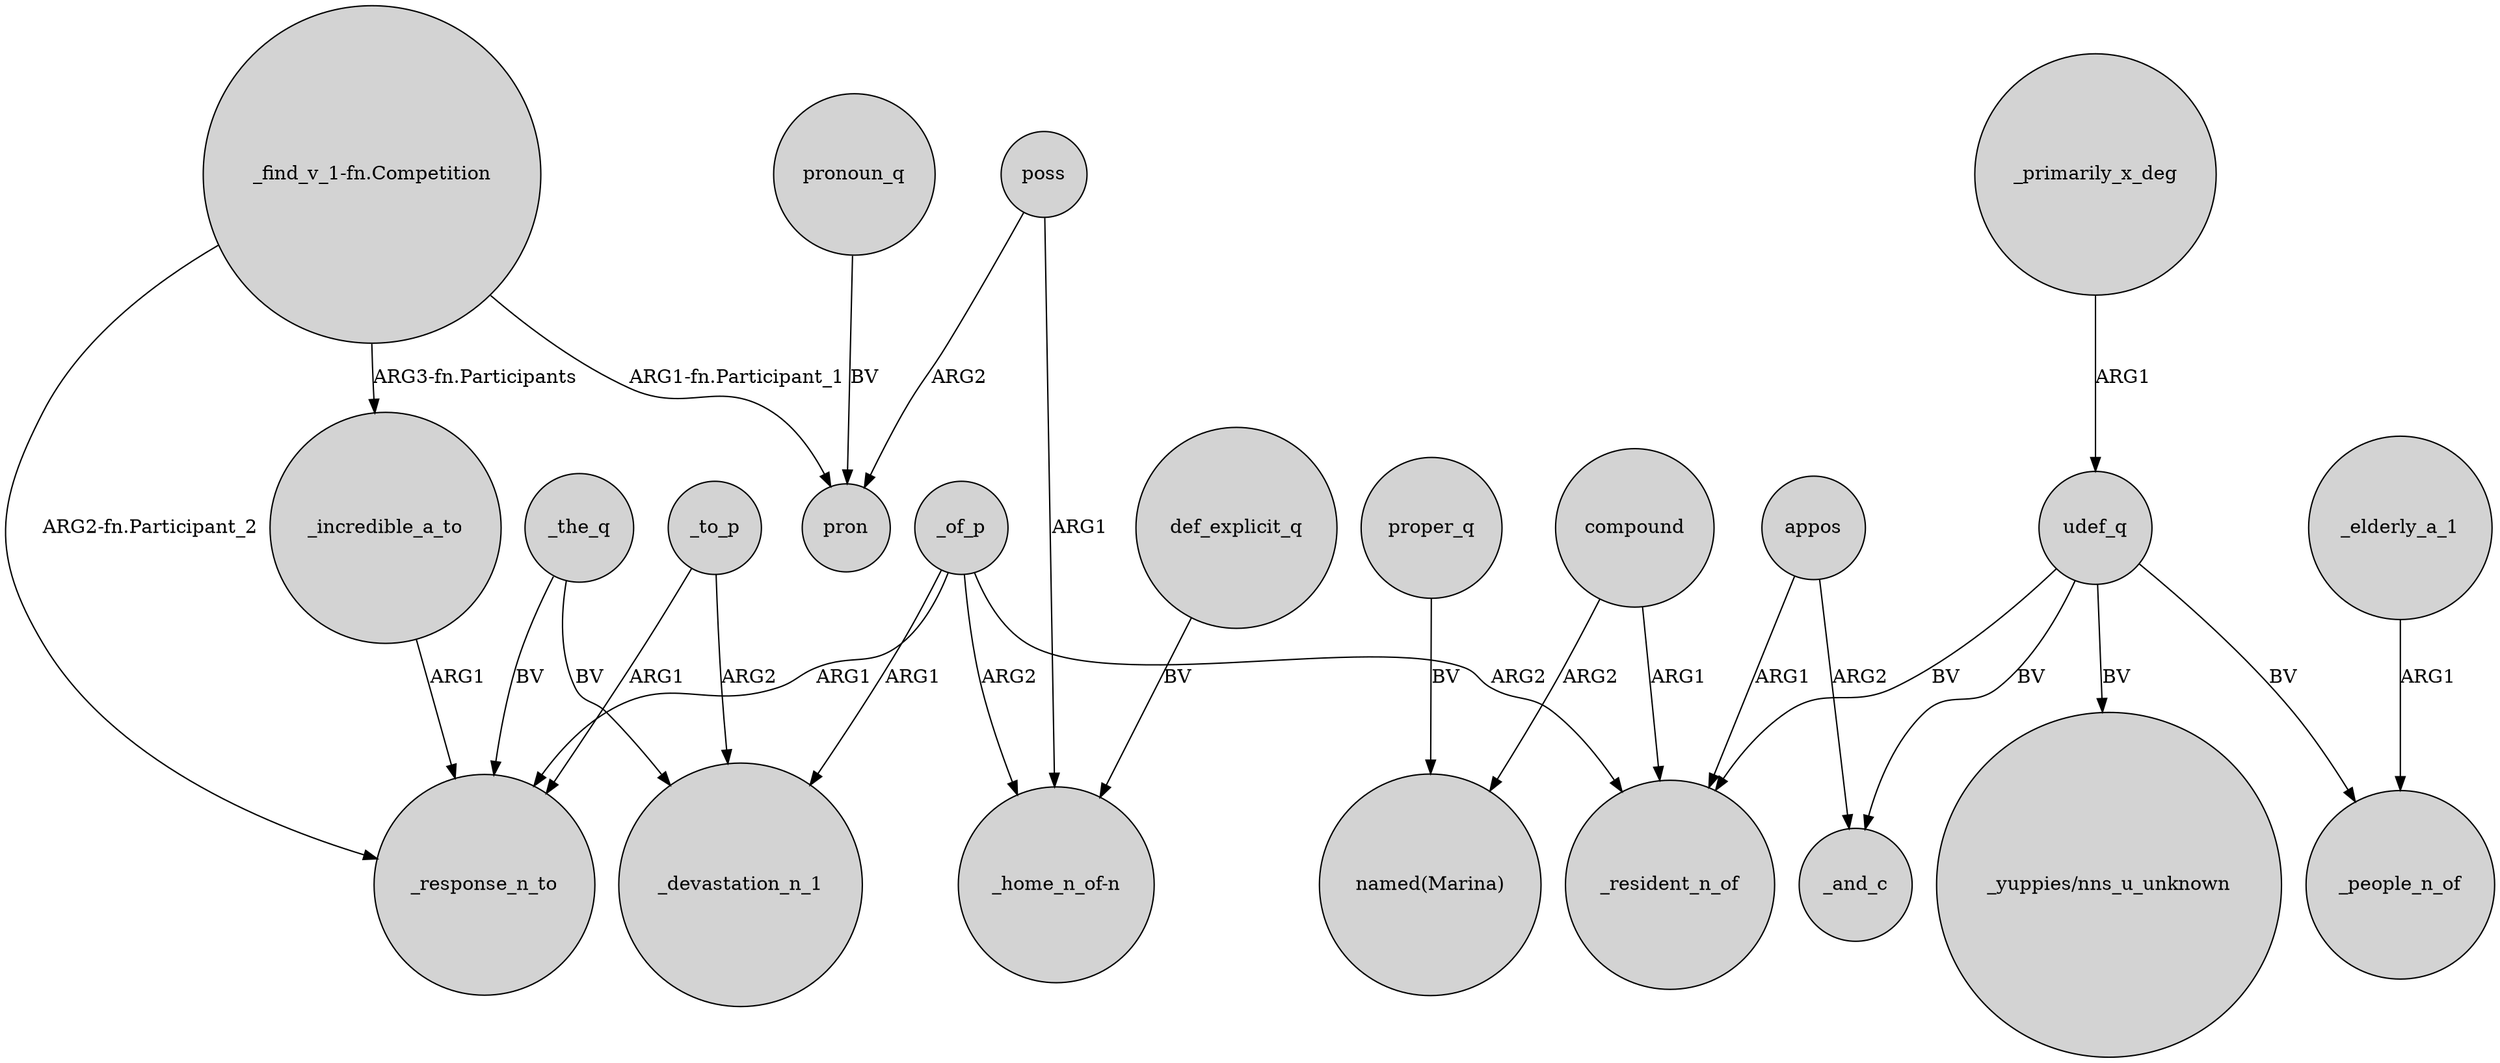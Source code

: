 digraph {
	node [shape=circle style=filled]
	udef_q -> _people_n_of [label=BV]
	udef_q -> _resident_n_of [label=BV]
	_incredible_a_to -> _response_n_to [label=ARG1]
	appos -> _and_c [label=ARG2]
	_of_p -> _resident_n_of [label=ARG2]
	"_find_v_1-fn.Competition" -> _incredible_a_to [label="ARG3-fn.Participants"]
	_primarily_x_deg -> udef_q [label=ARG1]
	compound -> "named(Marina)" [label=ARG2]
	_elderly_a_1 -> _people_n_of [label=ARG1]
	udef_q -> "_yuppies/nns_u_unknown" [label=BV]
	udef_q -> _and_c [label=BV]
	proper_q -> "named(Marina)" [label=BV]
	_the_q -> _response_n_to [label=BV]
	pronoun_q -> pron [label=BV]
	"_find_v_1-fn.Competition" -> pron [label="ARG1-fn.Participant_1"]
	poss -> pron [label=ARG2]
	_the_q -> _devastation_n_1 [label=BV]
	_of_p -> _devastation_n_1 [label=ARG1]
	_of_p -> "_home_n_of-n" [label=ARG2]
	_of_p -> _response_n_to [label=ARG1]
	def_explicit_q -> "_home_n_of-n" [label=BV]
	compound -> _resident_n_of [label=ARG1]
	appos -> _resident_n_of [label=ARG1]
	_to_p -> _response_n_to [label=ARG1]
	poss -> "_home_n_of-n" [label=ARG1]
	_to_p -> _devastation_n_1 [label=ARG2]
	"_find_v_1-fn.Competition" -> _response_n_to [label="ARG2-fn.Participant_2"]
}
